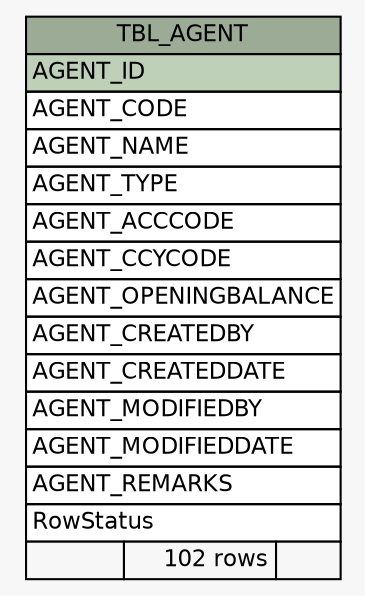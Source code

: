 // dot 2.38.0 on Windows 10 10.0
// SchemaSpy rev 590
digraph "TBL_AGENT" {
  graph [
    rankdir="RL"
    bgcolor="#f7f7f7"
    nodesep="0.18"
    ranksep="0.46"
    fontname="Helvetica"
    fontsize="11"
  ];
  node [
    fontname="Helvetica"
    fontsize="11"
    shape="plaintext"
  ];
  edge [
    arrowsize="0.8"
  ];
  "TBL_AGENT" [
    label=<
    <TABLE BORDER="0" CELLBORDER="1" CELLSPACING="0" BGCOLOR="#ffffff">
      <TR><TD COLSPAN="3" BGCOLOR="#9bab96" ALIGN="CENTER">TBL_AGENT</TD></TR>
      <TR><TD PORT="AGENT_ID" COLSPAN="3" BGCOLOR="#bed1b8" ALIGN="LEFT">AGENT_ID</TD></TR>
      <TR><TD PORT="AGENT_CODE" COLSPAN="3" ALIGN="LEFT">AGENT_CODE</TD></TR>
      <TR><TD PORT="AGENT_NAME" COLSPAN="3" ALIGN="LEFT">AGENT_NAME</TD></TR>
      <TR><TD PORT="AGENT_TYPE" COLSPAN="3" ALIGN="LEFT">AGENT_TYPE</TD></TR>
      <TR><TD PORT="AGENT_ACCCODE" COLSPAN="3" ALIGN="LEFT">AGENT_ACCCODE</TD></TR>
      <TR><TD PORT="AGENT_CCYCODE" COLSPAN="3" ALIGN="LEFT">AGENT_CCYCODE</TD></TR>
      <TR><TD PORT="AGENT_OPENINGBALANCE" COLSPAN="3" ALIGN="LEFT">AGENT_OPENINGBALANCE</TD></TR>
      <TR><TD PORT="AGENT_CREATEDBY" COLSPAN="3" ALIGN="LEFT">AGENT_CREATEDBY</TD></TR>
      <TR><TD PORT="AGENT_CREATEDDATE" COLSPAN="3" ALIGN="LEFT">AGENT_CREATEDDATE</TD></TR>
      <TR><TD PORT="AGENT_MODIFIEDBY" COLSPAN="3" ALIGN="LEFT">AGENT_MODIFIEDBY</TD></TR>
      <TR><TD PORT="AGENT_MODIFIEDDATE" COLSPAN="3" ALIGN="LEFT">AGENT_MODIFIEDDATE</TD></TR>
      <TR><TD PORT="AGENT_REMARKS" COLSPAN="3" ALIGN="LEFT">AGENT_REMARKS</TD></TR>
      <TR><TD PORT="RowStatus" COLSPAN="3" ALIGN="LEFT">RowStatus</TD></TR>
      <TR><TD ALIGN="LEFT" BGCOLOR="#f7f7f7">  </TD><TD ALIGN="RIGHT" BGCOLOR="#f7f7f7">102 rows</TD><TD ALIGN="RIGHT" BGCOLOR="#f7f7f7">  </TD></TR>
    </TABLE>>
    URL="tables/TBL_AGENT.html"
    tooltip="TBL_AGENT"
  ];
}
